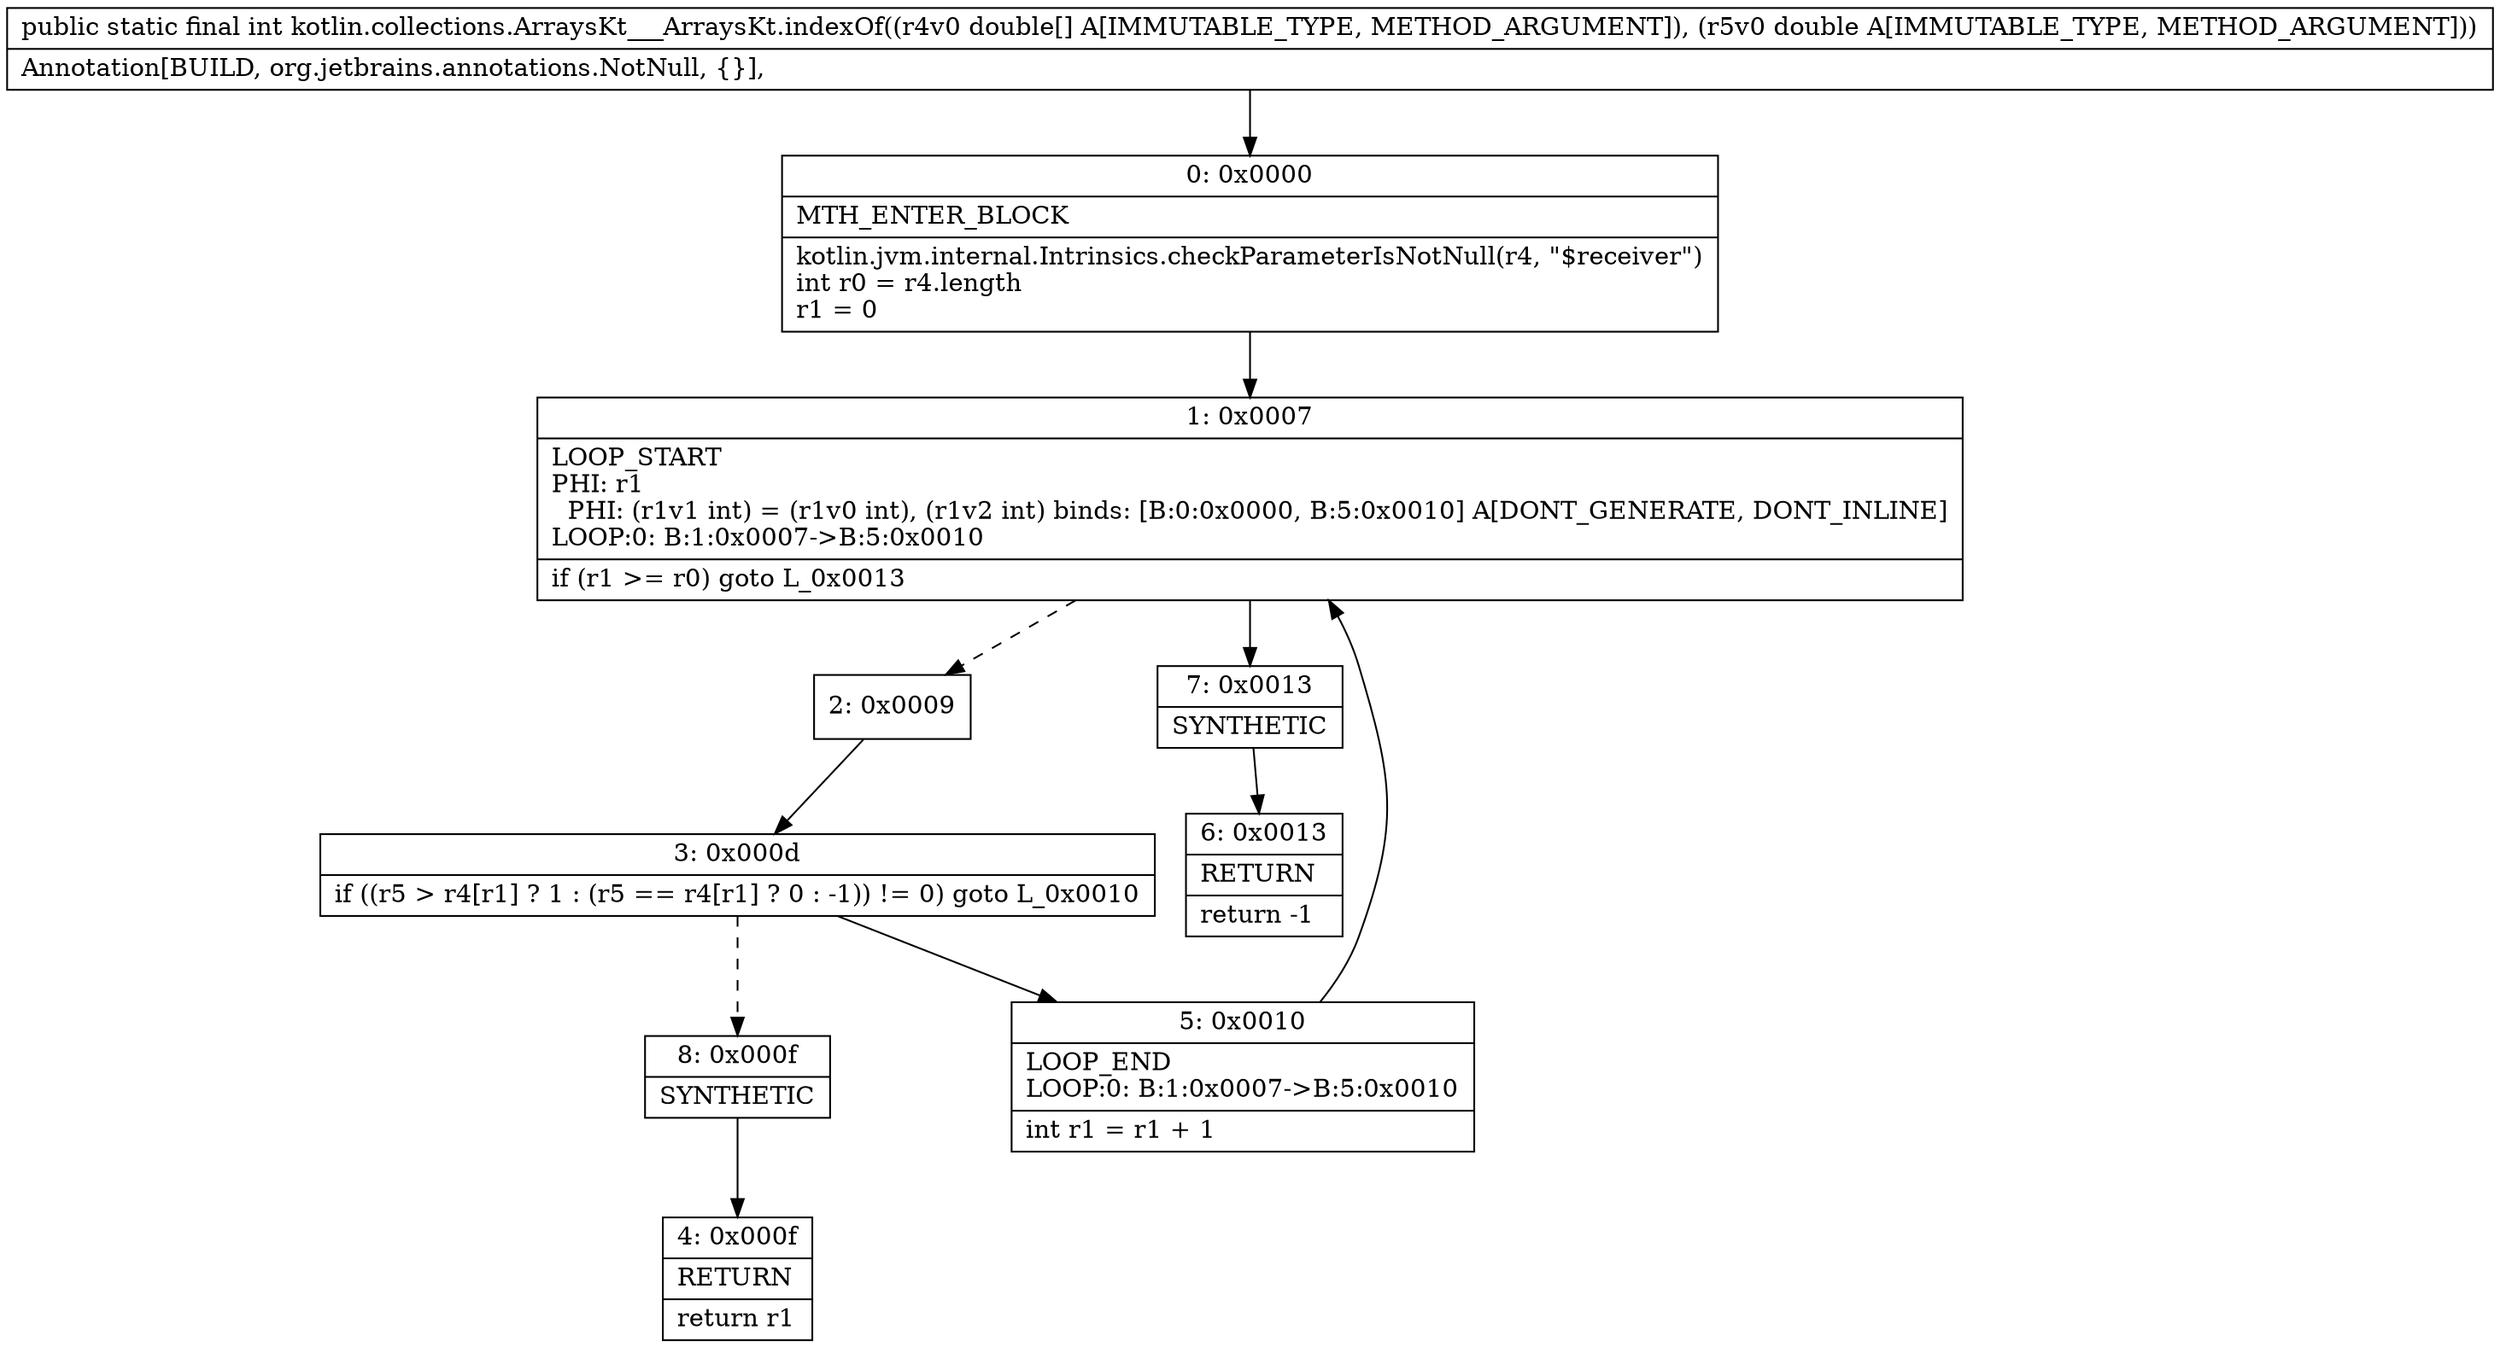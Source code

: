 digraph "CFG forkotlin.collections.ArraysKt___ArraysKt.indexOf([DD)I" {
Node_0 [shape=record,label="{0\:\ 0x0000|MTH_ENTER_BLOCK\l|kotlin.jvm.internal.Intrinsics.checkParameterIsNotNull(r4, \"$receiver\")\lint r0 = r4.length\lr1 = 0\l}"];
Node_1 [shape=record,label="{1\:\ 0x0007|LOOP_START\lPHI: r1 \l  PHI: (r1v1 int) = (r1v0 int), (r1v2 int) binds: [B:0:0x0000, B:5:0x0010] A[DONT_GENERATE, DONT_INLINE]\lLOOP:0: B:1:0x0007\-\>B:5:0x0010\l|if (r1 \>= r0) goto L_0x0013\l}"];
Node_2 [shape=record,label="{2\:\ 0x0009}"];
Node_3 [shape=record,label="{3\:\ 0x000d|if ((r5 \> r4[r1] ? 1 : (r5 == r4[r1] ? 0 : \-1)) != 0) goto L_0x0010\l}"];
Node_4 [shape=record,label="{4\:\ 0x000f|RETURN\l|return r1\l}"];
Node_5 [shape=record,label="{5\:\ 0x0010|LOOP_END\lLOOP:0: B:1:0x0007\-\>B:5:0x0010\l|int r1 = r1 + 1\l}"];
Node_6 [shape=record,label="{6\:\ 0x0013|RETURN\l|return \-1\l}"];
Node_7 [shape=record,label="{7\:\ 0x0013|SYNTHETIC\l}"];
Node_8 [shape=record,label="{8\:\ 0x000f|SYNTHETIC\l}"];
MethodNode[shape=record,label="{public static final int kotlin.collections.ArraysKt___ArraysKt.indexOf((r4v0 double[] A[IMMUTABLE_TYPE, METHOD_ARGUMENT]), (r5v0 double A[IMMUTABLE_TYPE, METHOD_ARGUMENT]))  | Annotation[BUILD, org.jetbrains.annotations.NotNull, \{\}], \l}"];
MethodNode -> Node_0;
Node_0 -> Node_1;
Node_1 -> Node_2[style=dashed];
Node_1 -> Node_7;
Node_2 -> Node_3;
Node_3 -> Node_5;
Node_3 -> Node_8[style=dashed];
Node_5 -> Node_1;
Node_7 -> Node_6;
Node_8 -> Node_4;
}

